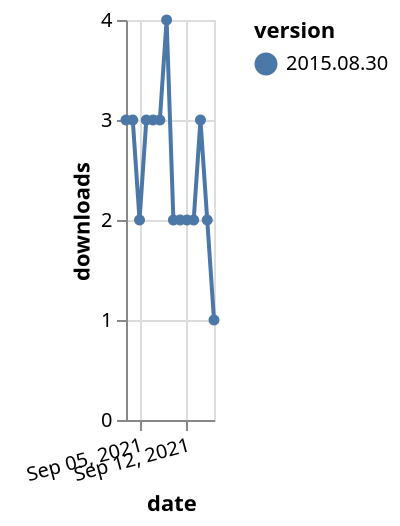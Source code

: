{"$schema": "https://vega.github.io/schema/vega-lite/v5.json", "description": "A simple bar chart with embedded data.", "data": {"values": [{"date": "2021-09-03", "total": 2324, "delta": 3, "version": "2015.08.30"}, {"date": "2021-09-04", "total": 2327, "delta": 3, "version": "2015.08.30"}, {"date": "2021-09-05", "total": 2329, "delta": 2, "version": "2015.08.30"}, {"date": "2021-09-06", "total": 2332, "delta": 3, "version": "2015.08.30"}, {"date": "2021-09-07", "total": 2335, "delta": 3, "version": "2015.08.30"}, {"date": "2021-09-08", "total": 2338, "delta": 3, "version": "2015.08.30"}, {"date": "2021-09-09", "total": 2342, "delta": 4, "version": "2015.08.30"}, {"date": "2021-09-10", "total": 2344, "delta": 2, "version": "2015.08.30"}, {"date": "2021-09-11", "total": 2346, "delta": 2, "version": "2015.08.30"}, {"date": "2021-09-12", "total": 2348, "delta": 2, "version": "2015.08.30"}, {"date": "2021-09-13", "total": 2350, "delta": 2, "version": "2015.08.30"}, {"date": "2021-09-14", "total": 2353, "delta": 3, "version": "2015.08.30"}, {"date": "2021-09-15", "total": 2355, "delta": 2, "version": "2015.08.30"}, {"date": "2021-09-16", "total": 2356, "delta": 1, "version": "2015.08.30"}]}, "width": "container", "mark": {"type": "line", "point": {"filled": true}}, "encoding": {"x": {"field": "date", "type": "temporal", "timeUnit": "yearmonthdate", "title": "date", "axis": {"labelAngle": -15}}, "y": {"field": "delta", "type": "quantitative", "title": "downloads"}, "color": {"field": "version", "type": "nominal"}, "tooltip": {"field": "delta"}}}